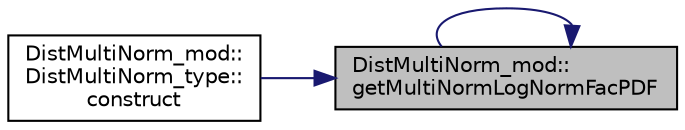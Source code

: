 digraph "DistMultiNorm_mod::getMultiNormLogNormFacPDF"
{
 // LATEX_PDF_SIZE
  edge [fontname="Helvetica",fontsize="10",labelfontname="Helvetica",labelfontsize="10"];
  node [fontname="Helvetica",fontsize="10",shape=record];
  rankdir="RL";
  Node1 [label="DistMultiNorm_mod::\lgetMultiNormLogNormFacPDF",height=0.2,width=0.4,color="black", fillcolor="grey75", style="filled", fontcolor="black",tooltip="Return the natural logarithm of the normalization factor of the Probability Density Function (PDF) of..."];
  Node1 -> Node2 [dir="back",color="midnightblue",fontsize="10",style="solid",fontname="Helvetica"];
  Node2 [label="DistMultiNorm_mod::\lDistMultiNorm_type::\lconstruct",height=0.2,width=0.4,color="black", fillcolor="white", style="filled",URL="$structDistMultiNorm__mod_1_1DistMultiNorm__type.html#acf0494e4fa7a8b34e96380f0d4c534b5",tooltip="Set the DistMultiNorm properties and return an object of type DistMultiNorm_type containing the prope..."];
  Node1 -> Node1 [dir="back",color="midnightblue",fontsize="10",style="solid",fontname="Helvetica"];
}
